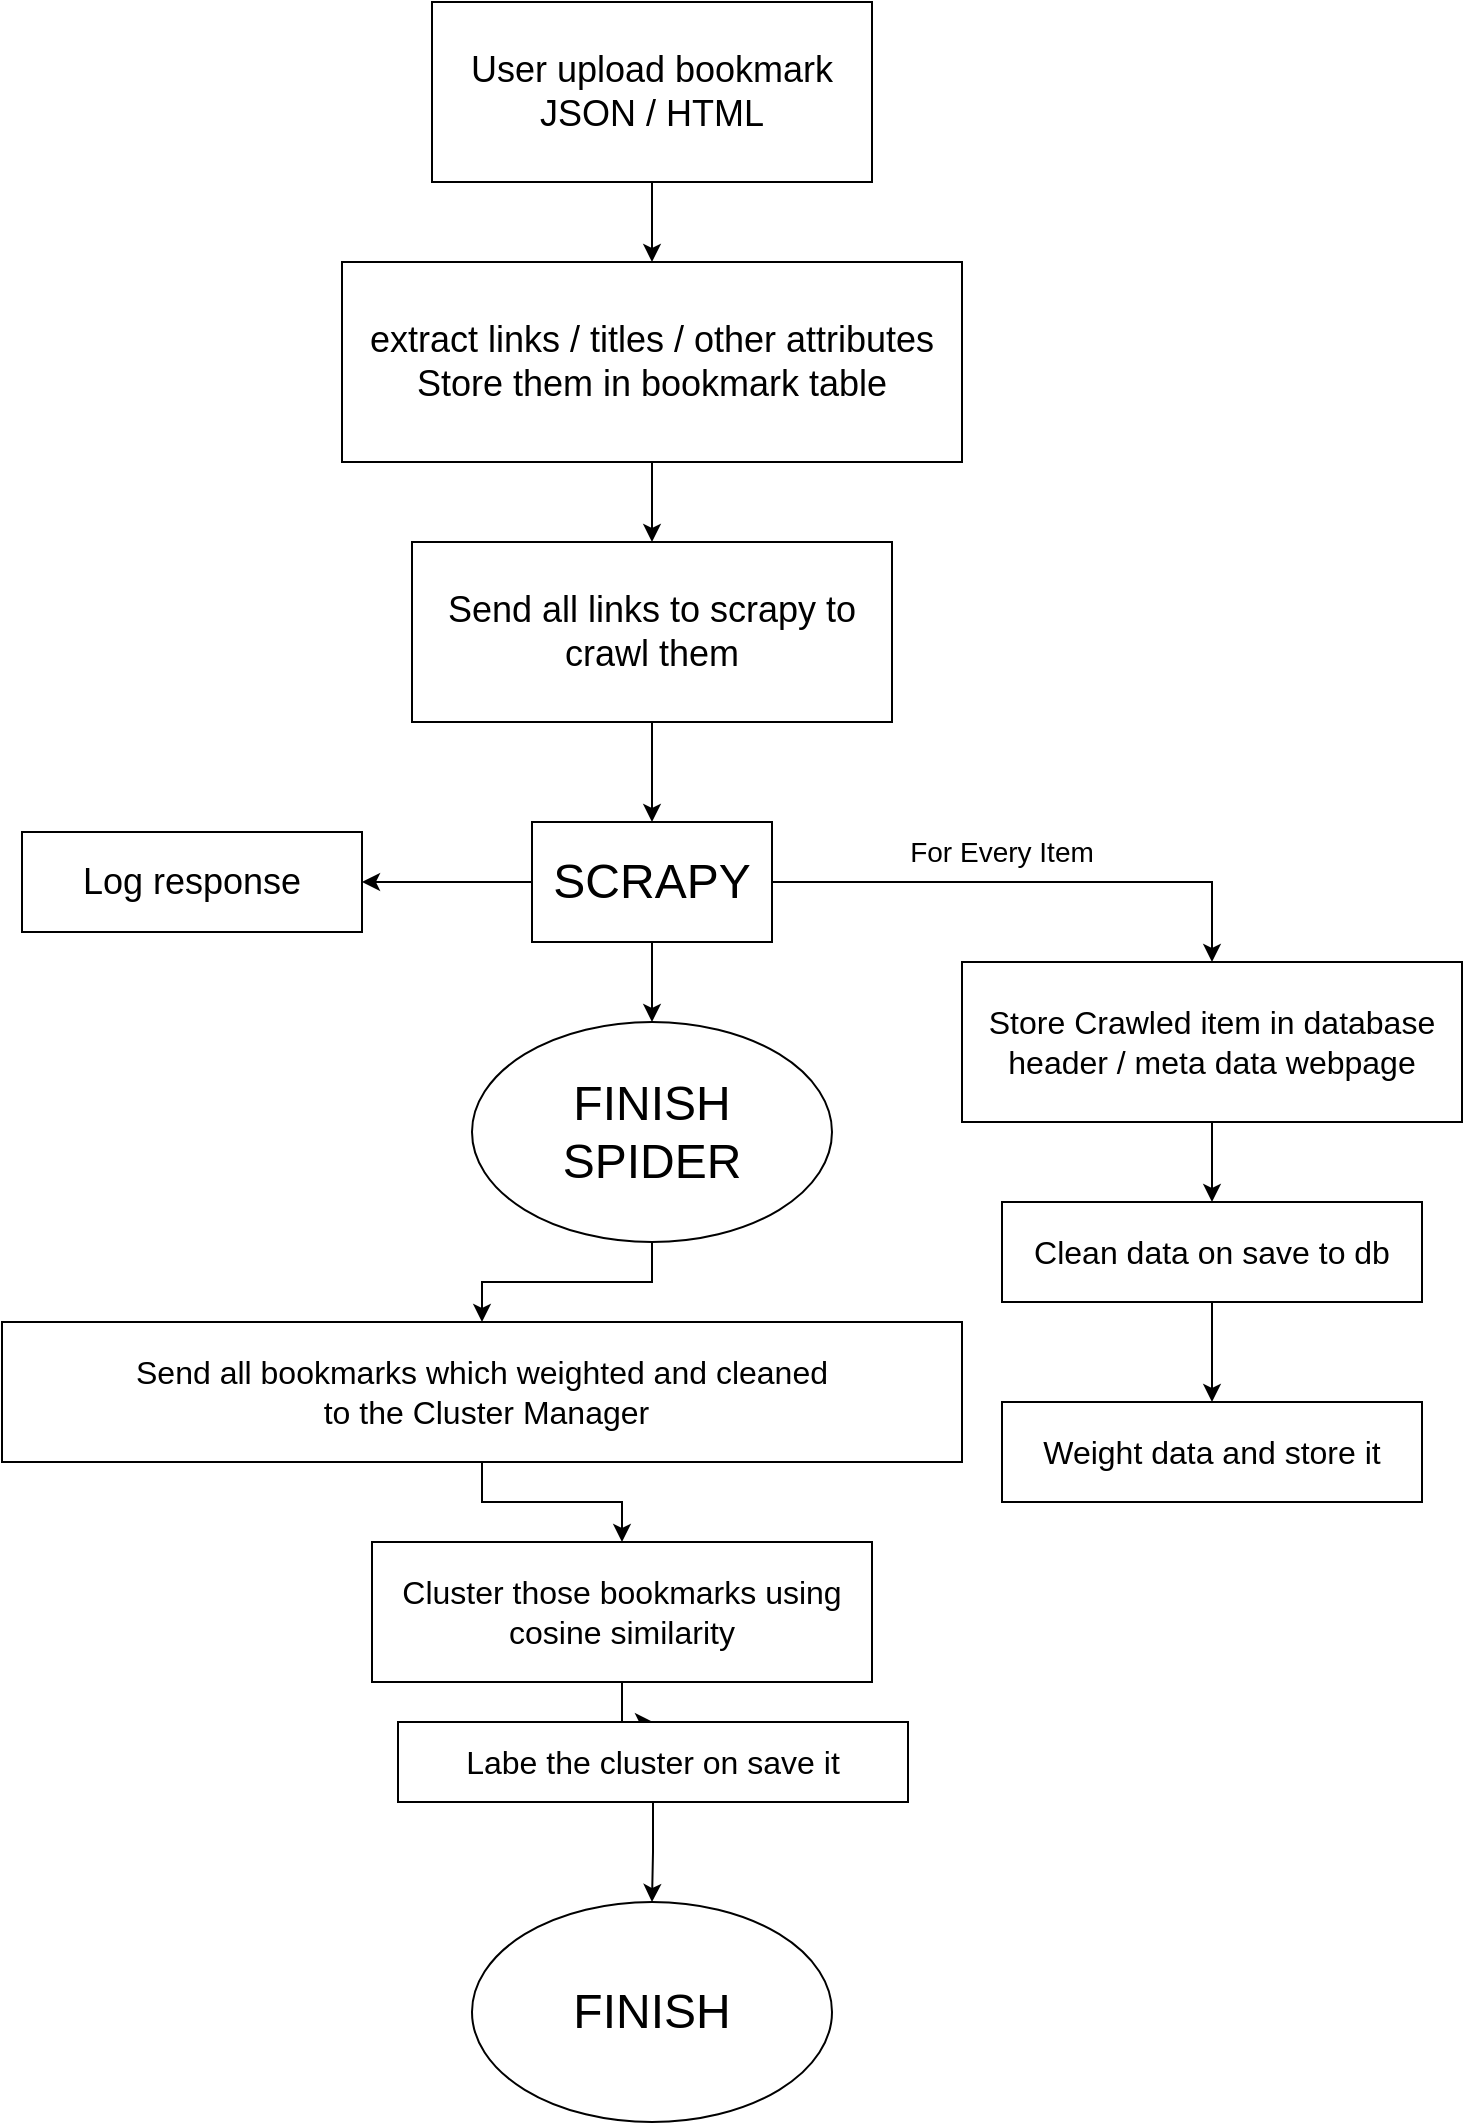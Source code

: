 <mxfile version="22.0.4" type="github">
  <diagram name="Page-1" id="yz7nyDBYJUMdZLSRZ4Q1">
    <mxGraphModel dx="1164" dy="671" grid="1" gridSize="10" guides="1" tooltips="1" connect="1" arrows="1" fold="1" page="1" pageScale="1" pageWidth="850" pageHeight="1100" math="0" shadow="0">
      <root>
        <mxCell id="0" />
        <mxCell id="1" parent="0" />
        <mxCell id="PjwaMwXwAYbTGTMFCr4c-8" value="" style="edgeStyle=orthogonalEdgeStyle;rounded=0;orthogonalLoop=1;jettySize=auto;html=1;" edge="1" parent="1" source="PjwaMwXwAYbTGTMFCr4c-1" target="PjwaMwXwAYbTGTMFCr4c-3">
          <mxGeometry relative="1" as="geometry" />
        </mxCell>
        <mxCell id="PjwaMwXwAYbTGTMFCr4c-1" value="&lt;font style=&quot;font-size: 18px;&quot;&gt;User upload bookmark&lt;br&gt;JSON / HTML&lt;br&gt;&lt;/font&gt;" style="rounded=0;whiteSpace=wrap;html=1;" vertex="1" parent="1">
          <mxGeometry x="315" y="30" width="220" height="90" as="geometry" />
        </mxCell>
        <mxCell id="PjwaMwXwAYbTGTMFCr4c-13" value="" style="edgeStyle=orthogonalEdgeStyle;rounded=0;orthogonalLoop=1;jettySize=auto;html=1;" edge="1" parent="1" source="PjwaMwXwAYbTGTMFCr4c-3" target="PjwaMwXwAYbTGTMFCr4c-9">
          <mxGeometry relative="1" as="geometry" />
        </mxCell>
        <mxCell id="PjwaMwXwAYbTGTMFCr4c-3" value="&lt;font style=&quot;&quot;&gt;&lt;font style=&quot;font-size: 18px;&quot;&gt;extract links / titles / other attributes&lt;br&gt;Store them in bookmark table&lt;/font&gt;&lt;br&gt;&lt;/font&gt;" style="rounded=0;whiteSpace=wrap;html=1;" vertex="1" parent="1">
          <mxGeometry x="270" y="160" width="310" height="100" as="geometry" />
        </mxCell>
        <mxCell id="PjwaMwXwAYbTGTMFCr4c-19" value="" style="edgeStyle=orthogonalEdgeStyle;rounded=0;orthogonalLoop=1;jettySize=auto;html=1;" edge="1" parent="1" source="PjwaMwXwAYbTGTMFCr4c-9" target="PjwaMwXwAYbTGTMFCr4c-14">
          <mxGeometry relative="1" as="geometry" />
        </mxCell>
        <mxCell id="PjwaMwXwAYbTGTMFCr4c-9" value="&lt;font style=&quot;font-size: 18px;&quot;&gt;Send all links to scrapy to crawl them&lt;/font&gt;" style="rounded=0;whiteSpace=wrap;html=1;" vertex="1" parent="1">
          <mxGeometry x="305" y="300" width="240" height="90" as="geometry" />
        </mxCell>
        <mxCell id="PjwaMwXwAYbTGTMFCr4c-17" value="" style="edgeStyle=orthogonalEdgeStyle;rounded=0;orthogonalLoop=1;jettySize=auto;html=1;" edge="1" parent="1" source="PjwaMwXwAYbTGTMFCr4c-14" target="PjwaMwXwAYbTGTMFCr4c-15">
          <mxGeometry relative="1" as="geometry" />
        </mxCell>
        <mxCell id="PjwaMwXwAYbTGTMFCr4c-21" value="" style="edgeStyle=orthogonalEdgeStyle;rounded=0;orthogonalLoop=1;jettySize=auto;html=1;" edge="1" parent="1" source="PjwaMwXwAYbTGTMFCr4c-14" target="PjwaMwXwAYbTGTMFCr4c-20">
          <mxGeometry relative="1" as="geometry" />
        </mxCell>
        <mxCell id="PjwaMwXwAYbTGTMFCr4c-34" value="" style="edgeStyle=orthogonalEdgeStyle;rounded=0;orthogonalLoop=1;jettySize=auto;html=1;" edge="1" parent="1" source="PjwaMwXwAYbTGTMFCr4c-14" target="PjwaMwXwAYbTGTMFCr4c-33">
          <mxGeometry relative="1" as="geometry" />
        </mxCell>
        <mxCell id="PjwaMwXwAYbTGTMFCr4c-14" value="&lt;font style=&quot;font-size: 24px;&quot;&gt;SCRAPY&lt;/font&gt;" style="rounded=0;whiteSpace=wrap;html=1;" vertex="1" parent="1">
          <mxGeometry x="365" y="440" width="120" height="60" as="geometry" />
        </mxCell>
        <mxCell id="PjwaMwXwAYbTGTMFCr4c-15" value="&lt;font style=&quot;font-size: 18px;&quot;&gt;Log response&lt;/font&gt;" style="rounded=0;whiteSpace=wrap;html=1;" vertex="1" parent="1">
          <mxGeometry x="110" y="445" width="170" height="50" as="geometry" />
        </mxCell>
        <mxCell id="PjwaMwXwAYbTGTMFCr4c-26" value="" style="edgeStyle=orthogonalEdgeStyle;rounded=0;orthogonalLoop=1;jettySize=auto;html=1;" edge="1" parent="1" source="PjwaMwXwAYbTGTMFCr4c-20" target="PjwaMwXwAYbTGTMFCr4c-22">
          <mxGeometry relative="1" as="geometry" />
        </mxCell>
        <mxCell id="PjwaMwXwAYbTGTMFCr4c-20" value="&lt;font style=&quot;font-size: 16px;&quot;&gt;Store Crawled item in database&lt;br&gt;header / meta data webpage&lt;/font&gt;" style="rounded=0;whiteSpace=wrap;html=1;" vertex="1" parent="1">
          <mxGeometry x="580" y="510" width="250" height="80" as="geometry" />
        </mxCell>
        <mxCell id="PjwaMwXwAYbTGTMFCr4c-27" value="" style="edgeStyle=orthogonalEdgeStyle;rounded=0;orthogonalLoop=1;jettySize=auto;html=1;" edge="1" parent="1" source="PjwaMwXwAYbTGTMFCr4c-22" target="PjwaMwXwAYbTGTMFCr4c-23">
          <mxGeometry relative="1" as="geometry" />
        </mxCell>
        <mxCell id="PjwaMwXwAYbTGTMFCr4c-22" value="&lt;font size=&quot;3&quot;&gt;Clean data on save to db&lt;/font&gt;" style="rounded=0;whiteSpace=wrap;html=1;" vertex="1" parent="1">
          <mxGeometry x="600" y="630" width="210" height="50" as="geometry" />
        </mxCell>
        <mxCell id="PjwaMwXwAYbTGTMFCr4c-23" value="&lt;font size=&quot;3&quot;&gt;Weight data and store it&lt;/font&gt;" style="rounded=0;whiteSpace=wrap;html=1;" vertex="1" parent="1">
          <mxGeometry x="600" y="730" width="210" height="50" as="geometry" />
        </mxCell>
        <mxCell id="PjwaMwXwAYbTGTMFCr4c-29" value="&lt;font style=&quot;font-size: 14px;&quot;&gt;For Every Item&lt;/font&gt;" style="text;html=1;strokeColor=none;fillColor=none;align=center;verticalAlign=middle;whiteSpace=wrap;rounded=0;" vertex="1" parent="1">
          <mxGeometry x="535" y="440" width="130" height="30" as="geometry" />
        </mxCell>
        <mxCell id="PjwaMwXwAYbTGTMFCr4c-36" value="" style="edgeStyle=orthogonalEdgeStyle;rounded=0;orthogonalLoop=1;jettySize=auto;html=1;" edge="1" parent="1" source="PjwaMwXwAYbTGTMFCr4c-33" target="PjwaMwXwAYbTGTMFCr4c-35">
          <mxGeometry relative="1" as="geometry" />
        </mxCell>
        <mxCell id="PjwaMwXwAYbTGTMFCr4c-33" value="&lt;font style=&quot;font-size: 24px;&quot;&gt;FINISH&lt;br style=&quot;border-color: var(--border-color);&quot;&gt;SPIDER&lt;/font&gt;" style="ellipse;whiteSpace=wrap;html=1;" vertex="1" parent="1">
          <mxGeometry x="335" y="540" width="180" height="110" as="geometry" />
        </mxCell>
        <mxCell id="PjwaMwXwAYbTGTMFCr4c-38" value="" style="edgeStyle=orthogonalEdgeStyle;rounded=0;orthogonalLoop=1;jettySize=auto;html=1;" edge="1" parent="1" source="PjwaMwXwAYbTGTMFCr4c-35" target="PjwaMwXwAYbTGTMFCr4c-37">
          <mxGeometry relative="1" as="geometry" />
        </mxCell>
        <mxCell id="PjwaMwXwAYbTGTMFCr4c-35" value="&lt;font style=&quot;font-size: 16px;&quot;&gt;Send all bookmarks which weighted and cleaned&lt;br&gt;&amp;nbsp;to the Cluster Manager&lt;/font&gt;" style="rounded=0;whiteSpace=wrap;html=1;" vertex="1" parent="1">
          <mxGeometry x="100" y="690" width="480" height="70" as="geometry" />
        </mxCell>
        <mxCell id="PjwaMwXwAYbTGTMFCr4c-40" value="" style="edgeStyle=orthogonalEdgeStyle;rounded=0;orthogonalLoop=1;jettySize=auto;html=1;" edge="1" parent="1" source="PjwaMwXwAYbTGTMFCr4c-37" target="PjwaMwXwAYbTGTMFCr4c-39">
          <mxGeometry relative="1" as="geometry" />
        </mxCell>
        <mxCell id="PjwaMwXwAYbTGTMFCr4c-37" value="&lt;font style=&quot;font-size: 16px;&quot;&gt;Cluster those bookmarks using cosine similarity&lt;/font&gt;" style="rounded=0;whiteSpace=wrap;html=1;" vertex="1" parent="1">
          <mxGeometry x="285" y="800" width="250" height="70" as="geometry" />
        </mxCell>
        <mxCell id="PjwaMwXwAYbTGTMFCr4c-42" value="" style="edgeStyle=orthogonalEdgeStyle;rounded=0;orthogonalLoop=1;jettySize=auto;html=1;" edge="1" parent="1" source="PjwaMwXwAYbTGTMFCr4c-39" target="PjwaMwXwAYbTGTMFCr4c-41">
          <mxGeometry relative="1" as="geometry" />
        </mxCell>
        <mxCell id="PjwaMwXwAYbTGTMFCr4c-39" value="&lt;font style=&quot;font-size: 16px;&quot;&gt;Labe the cluster on save it&lt;/font&gt;" style="rounded=0;whiteSpace=wrap;html=1;" vertex="1" parent="1">
          <mxGeometry x="298" y="890" width="255" height="40" as="geometry" />
        </mxCell>
        <mxCell id="PjwaMwXwAYbTGTMFCr4c-41" value="&lt;font style=&quot;font-size: 24px;&quot;&gt;FINISH&lt;/font&gt;" style="ellipse;whiteSpace=wrap;html=1;" vertex="1" parent="1">
          <mxGeometry x="335" y="980" width="180" height="110" as="geometry" />
        </mxCell>
      </root>
    </mxGraphModel>
  </diagram>
</mxfile>

